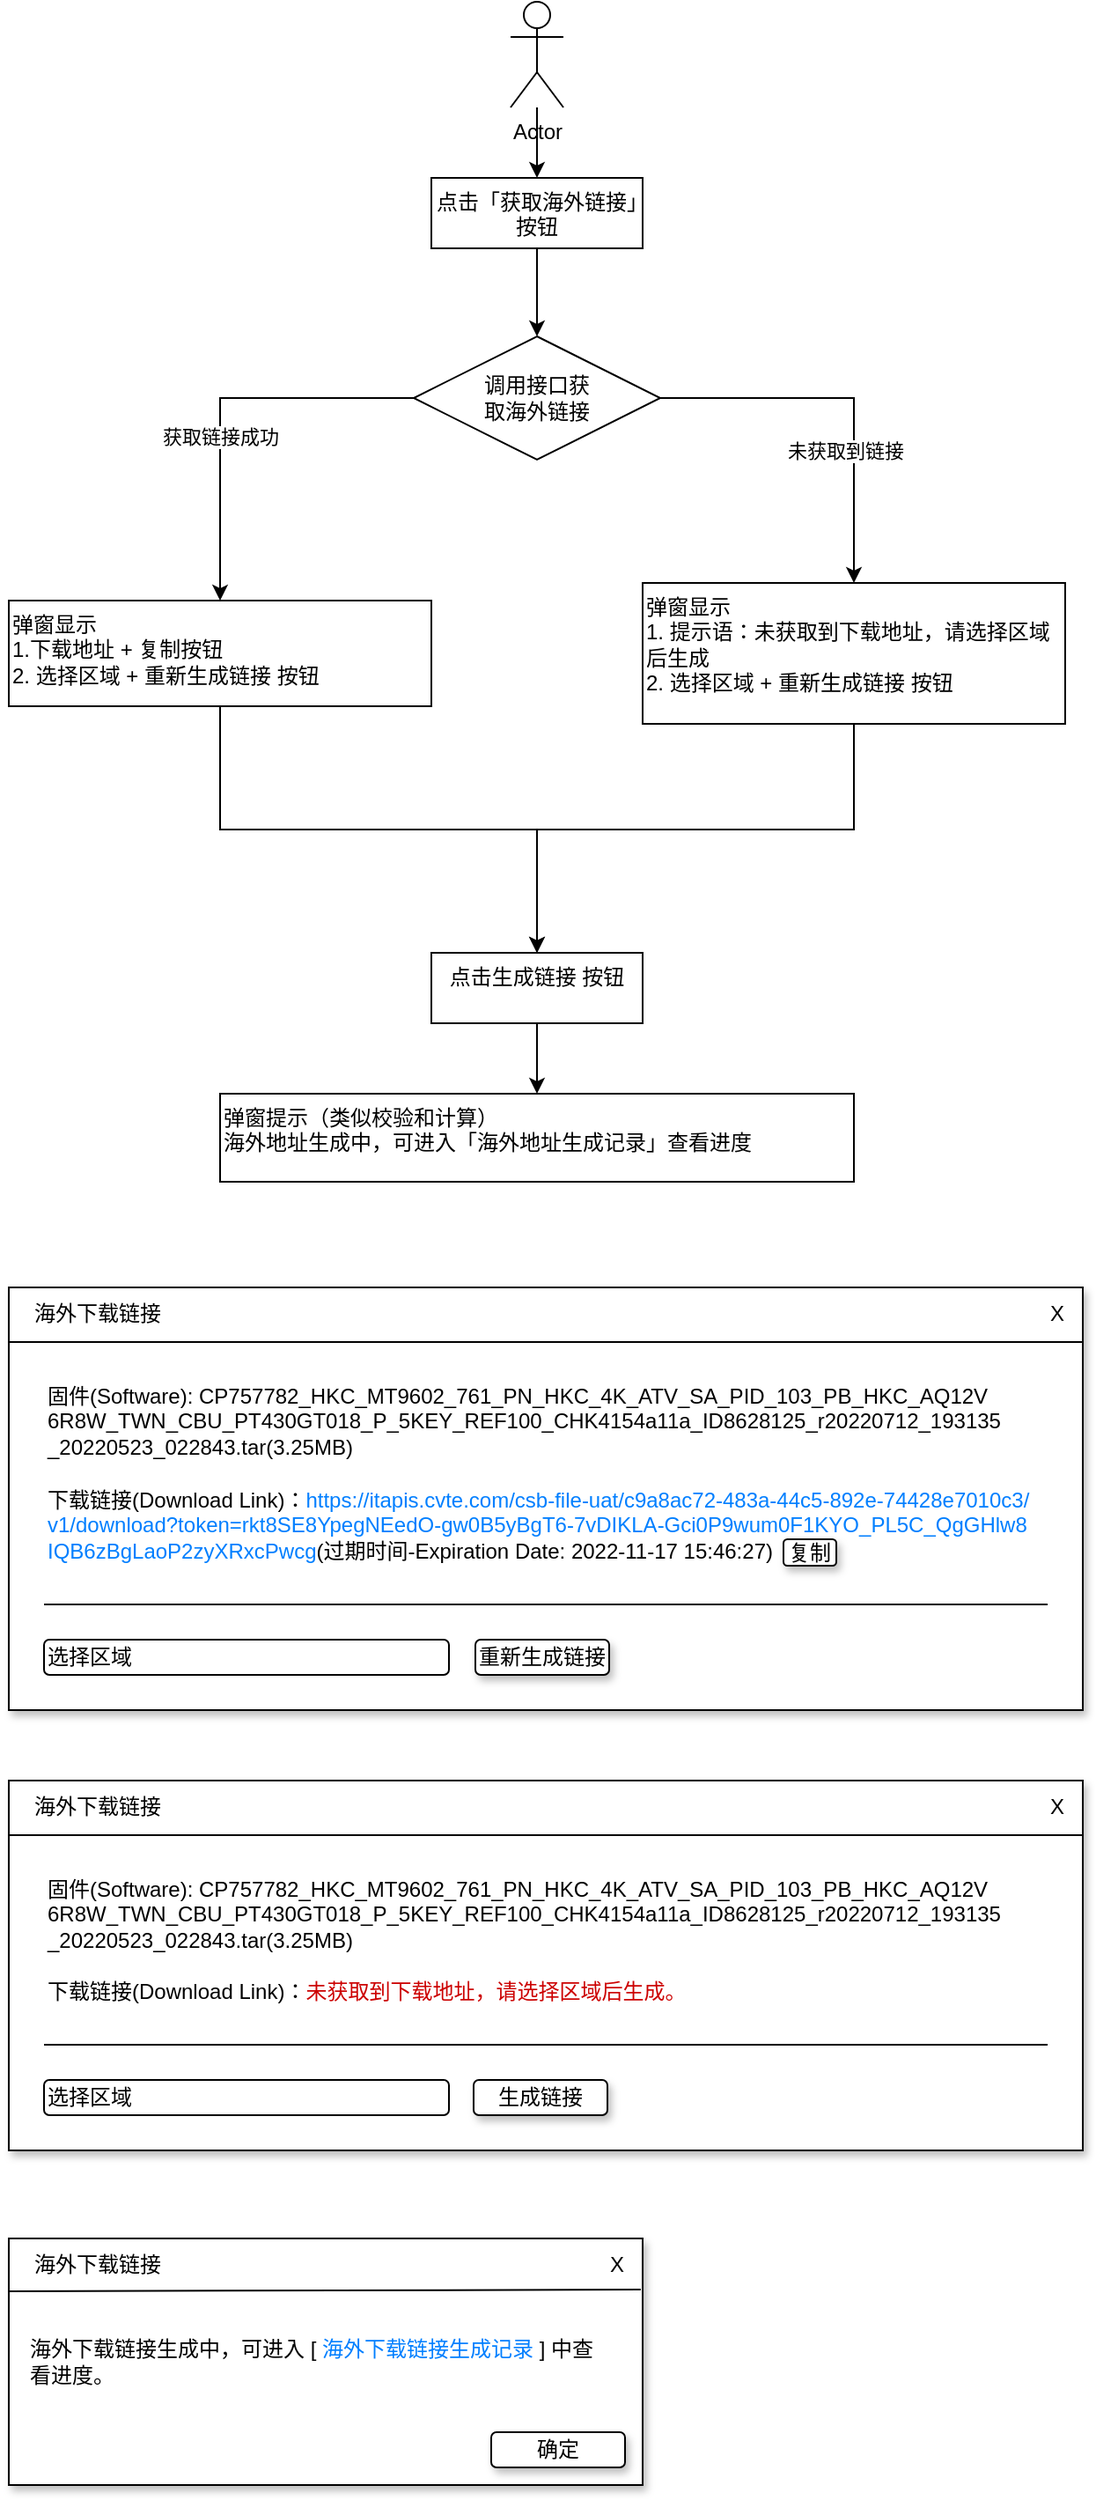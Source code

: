<mxfile version="20.2.7" type="github">
  <diagram id="1s7QcpgOuhDaoHmSl98A" name="第 1 页">
    <mxGraphModel dx="1426" dy="801" grid="1" gridSize="10" guides="1" tooltips="1" connect="1" arrows="1" fold="1" page="1" pageScale="1" pageWidth="583" pageHeight="827" math="0" shadow="0">
      <root>
        <mxCell id="0" />
        <mxCell id="1" parent="0" />
        <mxCell id="FCOi1G15XyQF1UqKBKPu-3" value="" style="edgeStyle=orthogonalEdgeStyle;rounded=0;orthogonalLoop=1;jettySize=auto;html=1;" parent="1" source="FCOi1G15XyQF1UqKBKPu-1" target="FCOi1G15XyQF1UqKBKPu-2" edge="1">
          <mxGeometry relative="1" as="geometry" />
        </mxCell>
        <mxCell id="FCOi1G15XyQF1UqKBKPu-1" value="Actor" style="shape=umlActor;verticalLabelPosition=bottom;verticalAlign=top;html=1;outlineConnect=0;" parent="1" vertex="1">
          <mxGeometry x="325" y="30" width="30" height="60" as="geometry" />
        </mxCell>
        <mxCell id="FCOi1G15XyQF1UqKBKPu-5" value="" style="edgeStyle=orthogonalEdgeStyle;rounded=0;orthogonalLoop=1;jettySize=auto;html=1;" parent="1" source="FCOi1G15XyQF1UqKBKPu-2" target="FCOi1G15XyQF1UqKBKPu-4" edge="1">
          <mxGeometry relative="1" as="geometry" />
        </mxCell>
        <mxCell id="FCOi1G15XyQF1UqKBKPu-2" value="点击「获取海外链接」按钮" style="whiteSpace=wrap;html=1;verticalAlign=top;" parent="1" vertex="1">
          <mxGeometry x="280" y="130" width="120" height="40" as="geometry" />
        </mxCell>
        <mxCell id="FCOi1G15XyQF1UqKBKPu-7" value="" style="edgeStyle=orthogonalEdgeStyle;rounded=0;orthogonalLoop=1;jettySize=auto;html=1;exitX=1;exitY=0.5;exitDx=0;exitDy=0;" parent="1" source="FCOi1G15XyQF1UqKBKPu-4" target="FCOi1G15XyQF1UqKBKPu-6" edge="1">
          <mxGeometry relative="1" as="geometry" />
        </mxCell>
        <mxCell id="FCOi1G15XyQF1UqKBKPu-10" value="未获取到链接" style="edgeLabel;html=1;align=center;verticalAlign=middle;resizable=0;points=[];" parent="FCOi1G15XyQF1UqKBKPu-7" vertex="1" connectable="0">
          <mxGeometry x="-0.038" y="-1" relative="1" as="geometry">
            <mxPoint x="1" y="29" as="offset" />
          </mxGeometry>
        </mxCell>
        <mxCell id="FCOi1G15XyQF1UqKBKPu-9" value="获取链接成功" style="edgeStyle=orthogonalEdgeStyle;rounded=0;orthogonalLoop=1;jettySize=auto;html=1;exitX=0;exitY=0.5;exitDx=0;exitDy=0;" parent="1" source="FCOi1G15XyQF1UqKBKPu-4" target="FCOi1G15XyQF1UqKBKPu-8" edge="1">
          <mxGeometry x="0.167" relative="1" as="geometry">
            <mxPoint as="offset" />
          </mxGeometry>
        </mxCell>
        <mxCell id="FCOi1G15XyQF1UqKBKPu-4" value="&lt;br&gt;调用接口获&lt;br&gt;取海外链接" style="rhombus;whiteSpace=wrap;html=1;verticalAlign=top;" parent="1" vertex="1">
          <mxGeometry x="270" y="220" width="140" height="70" as="geometry" />
        </mxCell>
        <mxCell id="FCOi1G15XyQF1UqKBKPu-12" value="" style="edgeStyle=orthogonalEdgeStyle;rounded=0;orthogonalLoop=1;jettySize=auto;html=1;exitX=0.5;exitY=1;exitDx=0;exitDy=0;entryX=0.5;entryY=0;entryDx=0;entryDy=0;" parent="1" source="FCOi1G15XyQF1UqKBKPu-6" target="FCOi1G15XyQF1UqKBKPu-11" edge="1">
          <mxGeometry relative="1" as="geometry">
            <Array as="points">
              <mxPoint x="520" y="500" />
              <mxPoint x="340" y="500" />
            </Array>
          </mxGeometry>
        </mxCell>
        <mxCell id="FCOi1G15XyQF1UqKBKPu-6" value="弹窗显示&lt;br&gt;1. 提示语：未获取到下载地址，请选择区域后生成&lt;br&gt;2. 选择区域 + 重新生成链接 按钮" style="whiteSpace=wrap;html=1;verticalAlign=top;align=left;" parent="1" vertex="1">
          <mxGeometry x="400" y="360" width="240" height="80" as="geometry" />
        </mxCell>
        <mxCell id="FCOi1G15XyQF1UqKBKPu-13" style="edgeStyle=orthogonalEdgeStyle;rounded=0;orthogonalLoop=1;jettySize=auto;html=1;exitX=0.5;exitY=1;exitDx=0;exitDy=0;entryX=0.5;entryY=0;entryDx=0;entryDy=0;" parent="1" source="FCOi1G15XyQF1UqKBKPu-8" target="FCOi1G15XyQF1UqKBKPu-11" edge="1">
          <mxGeometry relative="1" as="geometry" />
        </mxCell>
        <mxCell id="FCOi1G15XyQF1UqKBKPu-8" value="弹窗显示 &lt;br&gt;1.下载地址 + 复制按钮&lt;br&gt;&lt;div style=&quot;&quot;&gt;&lt;span style=&quot;background-color: initial;&quot;&gt;2. 选择区域 + 重新生成链接 按钮&lt;/span&gt;&lt;/div&gt;" style="whiteSpace=wrap;html=1;verticalAlign=top;align=left;" parent="1" vertex="1">
          <mxGeometry x="40" y="370" width="240" height="60" as="geometry" />
        </mxCell>
        <mxCell id="FCOi1G15XyQF1UqKBKPu-15" value="" style="edgeStyle=orthogonalEdgeStyle;rounded=0;orthogonalLoop=1;jettySize=auto;html=1;" parent="1" source="FCOi1G15XyQF1UqKBKPu-11" target="FCOi1G15XyQF1UqKBKPu-14" edge="1">
          <mxGeometry relative="1" as="geometry" />
        </mxCell>
        <mxCell id="FCOi1G15XyQF1UqKBKPu-11" value="点击生成链接 按钮" style="whiteSpace=wrap;html=1;verticalAlign=top;" parent="1" vertex="1">
          <mxGeometry x="280" y="570" width="120" height="40" as="geometry" />
        </mxCell>
        <mxCell id="FCOi1G15XyQF1UqKBKPu-14" value="弹窗提示（类似校验和计算）&lt;br&gt;海外地址生成中，可进入「海外地址生成记录」查看进度" style="whiteSpace=wrap;html=1;verticalAlign=top;align=left;" parent="1" vertex="1">
          <mxGeometry x="160" y="650" width="360" height="50" as="geometry" />
        </mxCell>
        <mxCell id="FCOi1G15XyQF1UqKBKPu-17" value="" style="rounded=0;whiteSpace=wrap;html=1;shadow=1;" parent="1" vertex="1">
          <mxGeometry x="40" y="760" width="610" height="240" as="geometry" />
        </mxCell>
        <mxCell id="FCOi1G15XyQF1UqKBKPu-18" value="海外下载链接" style="text;html=1;align=center;verticalAlign=middle;resizable=0;points=[];autosize=1;strokeColor=none;fillColor=none;" parent="1" vertex="1">
          <mxGeometry x="40" y="760" width="100" height="30" as="geometry" />
        </mxCell>
        <mxCell id="FCOi1G15XyQF1UqKBKPu-19" value="" style="endArrow=none;html=1;rounded=0;entryX=1;entryY=1.033;entryDx=0;entryDy=0;entryPerimeter=0;" parent="1" edge="1" target="FCOi1G15XyQF1UqKBKPu-24">
          <mxGeometry width="50" height="50" relative="1" as="geometry">
            <mxPoint x="40" y="791" as="sourcePoint" />
            <mxPoint x="398.92" y="789.06" as="targetPoint" />
          </mxGeometry>
        </mxCell>
        <mxCell id="FCOi1G15XyQF1UqKBKPu-20" value="" style="endArrow=none;html=1;rounded=0;" parent="1" edge="1">
          <mxGeometry width="50" height="50" relative="1" as="geometry">
            <mxPoint x="60" y="940" as="sourcePoint" />
            <mxPoint x="630" y="940" as="targetPoint" />
          </mxGeometry>
        </mxCell>
        <mxCell id="FCOi1G15XyQF1UqKBKPu-24" value="X" style="text;html=1;align=center;verticalAlign=middle;resizable=0;points=[];autosize=1;strokeColor=none;fillColor=none;" parent="1" vertex="1">
          <mxGeometry x="620" y="760" width="30" height="30" as="geometry" />
        </mxCell>
        <mxCell id="FCOi1G15XyQF1UqKBKPu-25" value="选择区域" style="rounded=1;whiteSpace=wrap;html=1;align=left;" parent="1" vertex="1">
          <mxGeometry x="60" y="960" width="230" height="20" as="geometry" />
        </mxCell>
        <mxCell id="FCOi1G15XyQF1UqKBKPu-26" value="重新生成链接" style="rounded=1;whiteSpace=wrap;html=1;shadow=1;" parent="1" vertex="1">
          <mxGeometry x="305" y="960" width="76" height="20" as="geometry" />
        </mxCell>
        <mxCell id="FCOi1G15XyQF1UqKBKPu-36" value="" style="rounded=0;whiteSpace=wrap;html=1;shadow=1;" parent="1" vertex="1">
          <mxGeometry x="40" y="1300" width="360" height="140" as="geometry" />
        </mxCell>
        <mxCell id="FCOi1G15XyQF1UqKBKPu-37" value="海外下载链接" style="text;html=1;align=center;verticalAlign=middle;resizable=0;points=[];autosize=1;strokeColor=none;fillColor=none;" parent="1" vertex="1">
          <mxGeometry x="40" y="1300" width="100" height="30" as="geometry" />
        </mxCell>
        <mxCell id="FCOi1G15XyQF1UqKBKPu-38" value="" style="endArrow=none;html=1;rounded=0;entryX=0.997;entryY=0.217;entryDx=0;entryDy=0;entryPerimeter=0;" parent="1" edge="1">
          <mxGeometry width="50" height="50" relative="1" as="geometry">
            <mxPoint x="40" y="1330" as="sourcePoint" />
            <mxPoint x="398.92" y="1329.06" as="targetPoint" />
          </mxGeometry>
        </mxCell>
        <mxCell id="FCOi1G15XyQF1UqKBKPu-40" value="海外下载链接生成中，可进入 [ &lt;font color=&quot;#007fff&quot;&gt;海外下载链接生成记录 &lt;/font&gt;] 中查&lt;br&gt;看进度。" style="text;html=1;align=left;verticalAlign=middle;resizable=0;points=[];autosize=1;strokeColor=none;fillColor=none;" parent="1" vertex="1">
          <mxGeometry x="50" y="1350" width="340" height="40" as="geometry" />
        </mxCell>
        <mxCell id="FCOi1G15XyQF1UqKBKPu-42" value="X" style="text;html=1;align=center;verticalAlign=middle;resizable=0;points=[];autosize=1;strokeColor=none;fillColor=none;" parent="1" vertex="1">
          <mxGeometry x="370" y="1300" width="30" height="30" as="geometry" />
        </mxCell>
        <mxCell id="FCOi1G15XyQF1UqKBKPu-45" value="确定" style="rounded=1;whiteSpace=wrap;html=1;shadow=1;" parent="1" vertex="1">
          <mxGeometry x="314" y="1410" width="76" height="20" as="geometry" />
        </mxCell>
        <mxCell id="XU1H2xi3WDkB_L0GWGdi-1" value="&lt;div style=&quot;text-align: left;&quot;&gt;&lt;br&gt;&lt;/div&gt;" style="text;html=1;align=center;verticalAlign=middle;resizable=0;points=[];autosize=1;strokeColor=none;fillColor=none;fontColor=#000000;labelBackgroundColor=none;" vertex="1" parent="1">
          <mxGeometry x="210" y="830" width="20" height="30" as="geometry" />
        </mxCell>
        <mxCell id="XU1H2xi3WDkB_L0GWGdi-3" value="固件(Software): CP757782_HKC_MT9602_761_PN_HKC_4K_ATV_SA_PID_103_PB_HKC_AQ12V&lt;br&gt;6R8W_TWN_CBU_PT430GT018_P_5KEY_REF100_CHK4154a11a_ID8628125_r20220712_193135&lt;br&gt;_20220523_022843.tar(3.25MB)" style="rounded=0;labelBackgroundColor=none;fontColor=#000000;align=left;whiteSpace=wrap;html=1;labelBorderColor=none;strokeColor=none;" vertex="1" parent="1">
          <mxGeometry x="60" y="806" width="570" height="60" as="geometry" />
        </mxCell>
        <mxCell id="XU1H2xi3WDkB_L0GWGdi-4" value="&lt;div&gt;下载链接(Download Link)：&lt;font color=&quot;#007fff&quot;&gt;&lt;span style=&quot;background-color: initial;&quot;&gt;https://itapis.cvte.com/csb-file-uat/c9a8ac72-483a-44c5-892e-7&lt;/span&gt;&lt;span style=&quot;background-color: initial;&quot;&gt;4428e7010c3/&lt;/span&gt;&lt;/font&gt;&lt;/div&gt;&lt;div&gt;&lt;font color=&quot;#007fff&quot;&gt;v1/download?token=rkt8SE8YpegNEedO-gw0B5yBgT6-7vDIKLA-Gci0P9wum0F1KYO_PL5C_QgGHlw8&lt;/font&gt;&lt;/div&gt;&lt;div&gt;&lt;font color=&quot;#007fff&quot;&gt;IQB6zBgLaoP2zyXRxcPwcg&lt;/font&gt;(过期时间-Expiration Date: 2022-11-17 15:46:27)&lt;/div&gt;" style="rounded=0;labelBackgroundColor=none;fontColor=#000000;align=left;whiteSpace=wrap;html=1;labelBorderColor=none;strokeColor=none;" vertex="1" parent="1">
          <mxGeometry x="60" y="860" width="570" height="70" as="geometry" />
        </mxCell>
        <mxCell id="FCOi1G15XyQF1UqKBKPu-23" value="复制" style="rounded=1;whiteSpace=wrap;html=1;shadow=1;" parent="1" vertex="1">
          <mxGeometry x="480" y="903" width="30" height="15" as="geometry" />
        </mxCell>
        <mxCell id="XU1H2xi3WDkB_L0GWGdi-6" value="" style="rounded=0;whiteSpace=wrap;html=1;shadow=1;" vertex="1" parent="1">
          <mxGeometry x="40" y="1040" width="610" height="210" as="geometry" />
        </mxCell>
        <mxCell id="XU1H2xi3WDkB_L0GWGdi-7" value="海外下载链接" style="text;html=1;align=center;verticalAlign=middle;resizable=0;points=[];autosize=1;strokeColor=none;fillColor=none;" vertex="1" parent="1">
          <mxGeometry x="40" y="1040" width="100" height="30" as="geometry" />
        </mxCell>
        <mxCell id="XU1H2xi3WDkB_L0GWGdi-8" value="" style="endArrow=none;html=1;rounded=0;entryX=1;entryY=1.033;entryDx=0;entryDy=0;entryPerimeter=0;" edge="1" parent="1" target="XU1H2xi3WDkB_L0GWGdi-10">
          <mxGeometry width="50" height="50" relative="1" as="geometry">
            <mxPoint x="40" y="1071" as="sourcePoint" />
            <mxPoint x="398.92" y="1069.06" as="targetPoint" />
          </mxGeometry>
        </mxCell>
        <mxCell id="XU1H2xi3WDkB_L0GWGdi-9" value="" style="endArrow=none;html=1;rounded=0;" edge="1" parent="1">
          <mxGeometry width="50" height="50" relative="1" as="geometry">
            <mxPoint x="60" y="1190" as="sourcePoint" />
            <mxPoint x="630" y="1190" as="targetPoint" />
          </mxGeometry>
        </mxCell>
        <mxCell id="XU1H2xi3WDkB_L0GWGdi-10" value="X" style="text;html=1;align=center;verticalAlign=middle;resizable=0;points=[];autosize=1;strokeColor=none;fillColor=none;" vertex="1" parent="1">
          <mxGeometry x="620" y="1040" width="30" height="30" as="geometry" />
        </mxCell>
        <mxCell id="XU1H2xi3WDkB_L0GWGdi-11" value="选择区域" style="rounded=1;whiteSpace=wrap;html=1;align=left;" vertex="1" parent="1">
          <mxGeometry x="60" y="1210" width="230" height="20" as="geometry" />
        </mxCell>
        <mxCell id="XU1H2xi3WDkB_L0GWGdi-12" value="生成链接" style="rounded=1;whiteSpace=wrap;html=1;shadow=1;" vertex="1" parent="1">
          <mxGeometry x="304" y="1210" width="76" height="20" as="geometry" />
        </mxCell>
        <mxCell id="XU1H2xi3WDkB_L0GWGdi-13" value="&lt;div style=&quot;text-align: left;&quot;&gt;&lt;br&gt;&lt;/div&gt;" style="text;html=1;align=center;verticalAlign=middle;resizable=0;points=[];autosize=1;strokeColor=none;fillColor=none;fontColor=#000000;labelBackgroundColor=none;" vertex="1" parent="1">
          <mxGeometry x="210" y="1110" width="20" height="30" as="geometry" />
        </mxCell>
        <mxCell id="XU1H2xi3WDkB_L0GWGdi-14" value="固件(Software): CP757782_HKC_MT9602_761_PN_HKC_4K_ATV_SA_PID_103_PB_HKC_AQ12V&lt;br&gt;6R8W_TWN_CBU_PT430GT018_P_5KEY_REF100_CHK4154a11a_ID8628125_r20220712_193135&lt;br&gt;_20220523_022843.tar(3.25MB)" style="rounded=0;labelBackgroundColor=none;fontColor=#000000;align=left;whiteSpace=wrap;html=1;labelBorderColor=none;strokeColor=none;" vertex="1" parent="1">
          <mxGeometry x="60" y="1086" width="570" height="60" as="geometry" />
        </mxCell>
        <mxCell id="XU1H2xi3WDkB_L0GWGdi-15" value="下载链接(Download Link)：&lt;span style=&quot;text-align: center;&quot;&gt;&lt;font color=&quot;#cc0000&quot;&gt;未获取到下载地址，请选择区域后生成。&lt;/font&gt;&lt;/span&gt;" style="rounded=0;labelBackgroundColor=none;fontColor=#000000;align=left;whiteSpace=wrap;html=1;labelBorderColor=none;strokeColor=none;" vertex="1" parent="1">
          <mxGeometry x="60" y="1140" width="570" height="40" as="geometry" />
        </mxCell>
      </root>
    </mxGraphModel>
  </diagram>
</mxfile>

